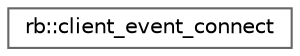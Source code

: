 digraph "Graphical Class Hierarchy"
{
 // LATEX_PDF_SIZE
  bgcolor="transparent";
  edge [fontname=Helvetica,fontsize=10,labelfontname=Helvetica,labelfontsize=10];
  node [fontname=Helvetica,fontsize=10,shape=box,height=0.2,width=0.4];
  rankdir="LR";
  Node0 [label="rb::client_event_connect",height=0.2,width=0.4,color="grey40", fillcolor="white", style="filled",URL="$structrb_1_1client__event__connect.html",tooltip="Connected to the server event."];
}
